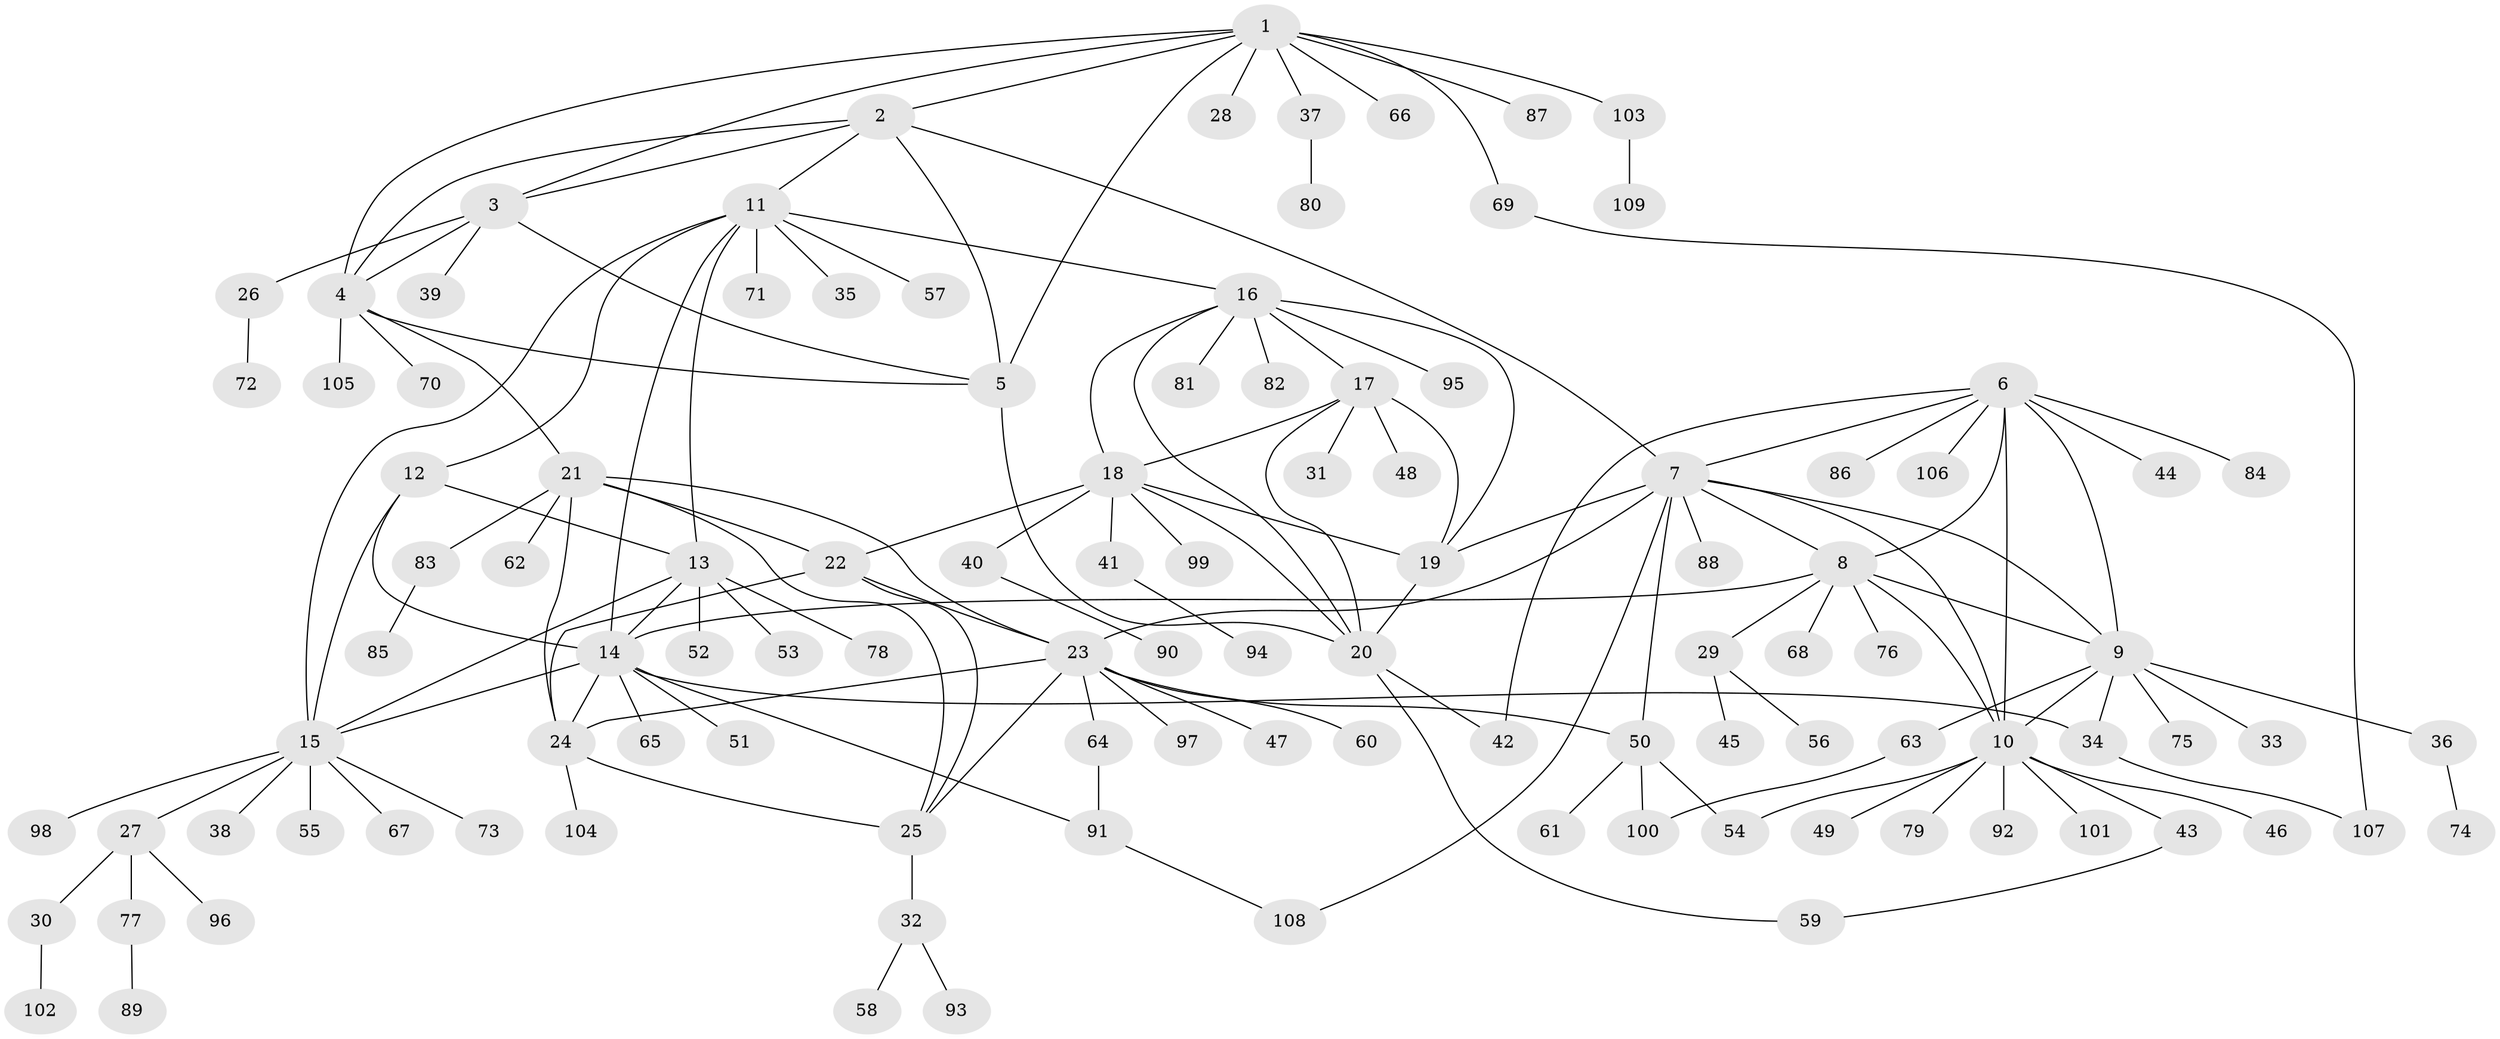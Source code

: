// Generated by graph-tools (version 1.1) at 2025/37/03/09/25 02:37:45]
// undirected, 109 vertices, 153 edges
graph export_dot {
graph [start="1"]
  node [color=gray90,style=filled];
  1;
  2;
  3;
  4;
  5;
  6;
  7;
  8;
  9;
  10;
  11;
  12;
  13;
  14;
  15;
  16;
  17;
  18;
  19;
  20;
  21;
  22;
  23;
  24;
  25;
  26;
  27;
  28;
  29;
  30;
  31;
  32;
  33;
  34;
  35;
  36;
  37;
  38;
  39;
  40;
  41;
  42;
  43;
  44;
  45;
  46;
  47;
  48;
  49;
  50;
  51;
  52;
  53;
  54;
  55;
  56;
  57;
  58;
  59;
  60;
  61;
  62;
  63;
  64;
  65;
  66;
  67;
  68;
  69;
  70;
  71;
  72;
  73;
  74;
  75;
  76;
  77;
  78;
  79;
  80;
  81;
  82;
  83;
  84;
  85;
  86;
  87;
  88;
  89;
  90;
  91;
  92;
  93;
  94;
  95;
  96;
  97;
  98;
  99;
  100;
  101;
  102;
  103;
  104;
  105;
  106;
  107;
  108;
  109;
  1 -- 2;
  1 -- 3;
  1 -- 4;
  1 -- 5;
  1 -- 28;
  1 -- 37;
  1 -- 66;
  1 -- 69;
  1 -- 87;
  1 -- 103;
  2 -- 3;
  2 -- 4;
  2 -- 5;
  2 -- 7;
  2 -- 11;
  3 -- 4;
  3 -- 5;
  3 -- 26;
  3 -- 39;
  4 -- 5;
  4 -- 21;
  4 -- 70;
  4 -- 105;
  5 -- 20;
  6 -- 7;
  6 -- 8;
  6 -- 9;
  6 -- 10;
  6 -- 42;
  6 -- 44;
  6 -- 84;
  6 -- 86;
  6 -- 106;
  7 -- 8;
  7 -- 9;
  7 -- 10;
  7 -- 19;
  7 -- 23;
  7 -- 50;
  7 -- 88;
  7 -- 108;
  8 -- 9;
  8 -- 10;
  8 -- 14;
  8 -- 29;
  8 -- 68;
  8 -- 76;
  9 -- 10;
  9 -- 33;
  9 -- 34;
  9 -- 36;
  9 -- 63;
  9 -- 75;
  10 -- 43;
  10 -- 46;
  10 -- 49;
  10 -- 54;
  10 -- 79;
  10 -- 92;
  10 -- 101;
  11 -- 12;
  11 -- 13;
  11 -- 14;
  11 -- 15;
  11 -- 16;
  11 -- 35;
  11 -- 57;
  11 -- 71;
  12 -- 13;
  12 -- 14;
  12 -- 15;
  13 -- 14;
  13 -- 15;
  13 -- 52;
  13 -- 53;
  13 -- 78;
  14 -- 15;
  14 -- 24;
  14 -- 34;
  14 -- 51;
  14 -- 65;
  14 -- 91;
  15 -- 27;
  15 -- 38;
  15 -- 55;
  15 -- 67;
  15 -- 73;
  15 -- 98;
  16 -- 17;
  16 -- 18;
  16 -- 19;
  16 -- 20;
  16 -- 81;
  16 -- 82;
  16 -- 95;
  17 -- 18;
  17 -- 19;
  17 -- 20;
  17 -- 31;
  17 -- 48;
  18 -- 19;
  18 -- 20;
  18 -- 22;
  18 -- 40;
  18 -- 41;
  18 -- 99;
  19 -- 20;
  20 -- 42;
  20 -- 59;
  21 -- 22;
  21 -- 23;
  21 -- 24;
  21 -- 25;
  21 -- 62;
  21 -- 83;
  22 -- 23;
  22 -- 24;
  22 -- 25;
  23 -- 24;
  23 -- 25;
  23 -- 47;
  23 -- 50;
  23 -- 60;
  23 -- 64;
  23 -- 97;
  24 -- 25;
  24 -- 104;
  25 -- 32;
  26 -- 72;
  27 -- 30;
  27 -- 77;
  27 -- 96;
  29 -- 45;
  29 -- 56;
  30 -- 102;
  32 -- 58;
  32 -- 93;
  34 -- 107;
  36 -- 74;
  37 -- 80;
  40 -- 90;
  41 -- 94;
  43 -- 59;
  50 -- 54;
  50 -- 61;
  50 -- 100;
  63 -- 100;
  64 -- 91;
  69 -- 107;
  77 -- 89;
  83 -- 85;
  91 -- 108;
  103 -- 109;
}
